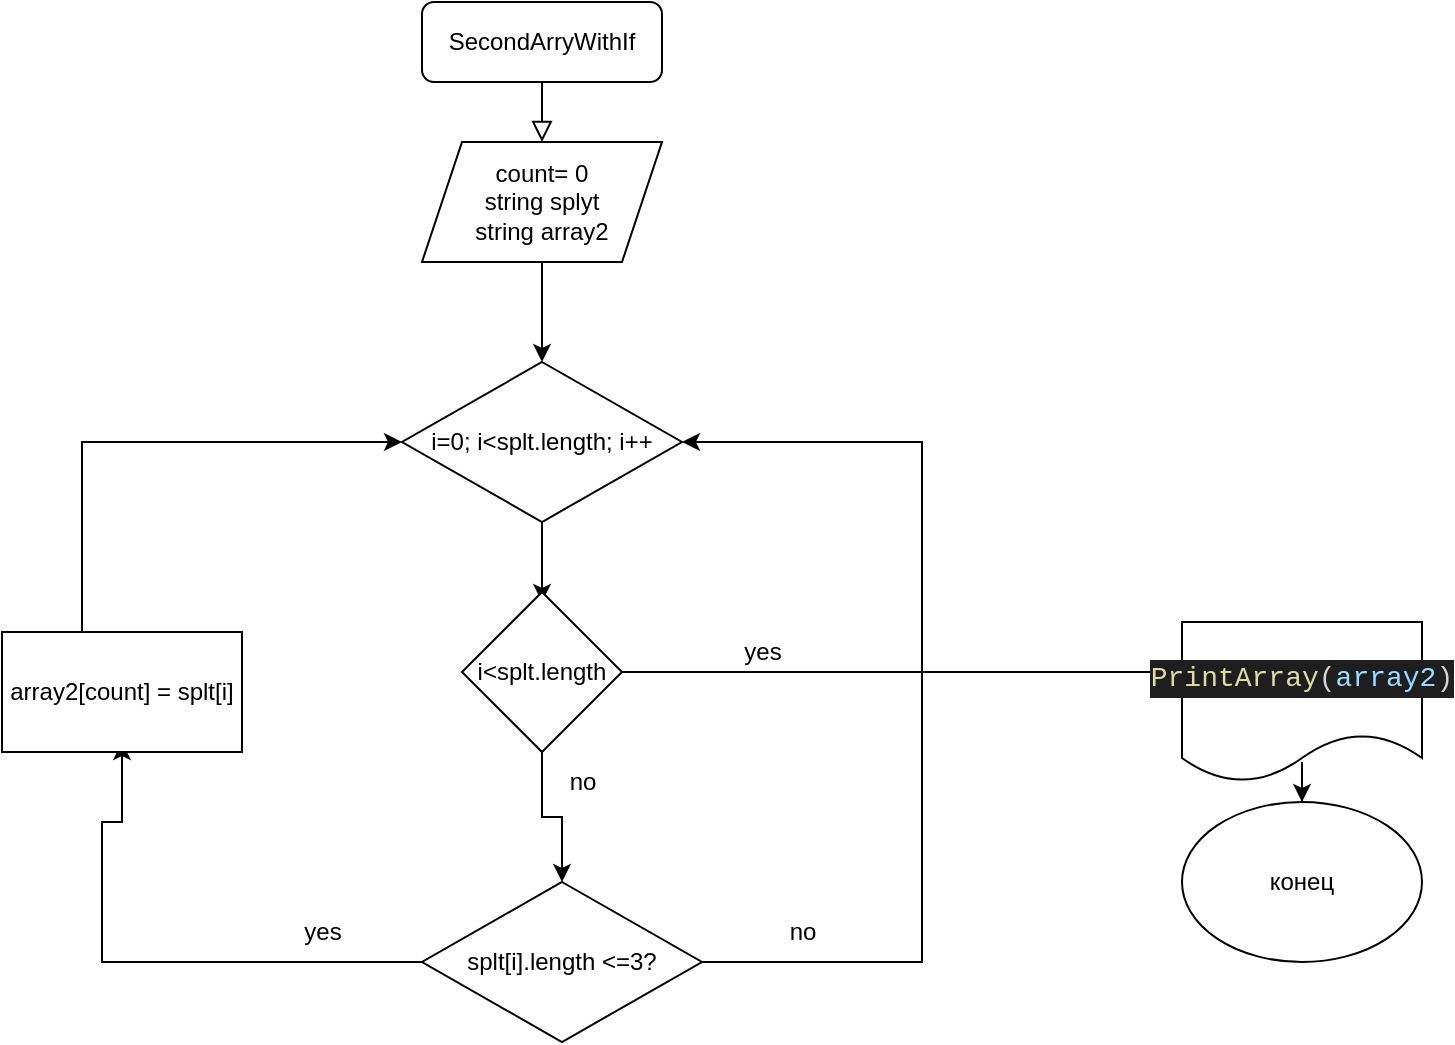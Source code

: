 <mxfile version="20.3.0" type="device"><diagram id="C5RBs43oDa-KdzZeNtuy" name="Page-1"><mxGraphModel dx="1278" dy="649" grid="1" gridSize="10" guides="1" tooltips="1" connect="1" arrows="1" fold="1" page="1" pageScale="1" pageWidth="827" pageHeight="1169" math="0" shadow="0"><root><mxCell id="WIyWlLk6GJQsqaUBKTNV-0"/><mxCell id="WIyWlLk6GJQsqaUBKTNV-1" parent="WIyWlLk6GJQsqaUBKTNV-0"/><mxCell id="WIyWlLk6GJQsqaUBKTNV-2" value="" style="rounded=0;html=1;jettySize=auto;orthogonalLoop=1;fontSize=11;endArrow=block;endFill=0;endSize=8;strokeWidth=1;shadow=0;labelBackgroundColor=none;edgeStyle=orthogonalEdgeStyle;entryX=0.5;entryY=0;entryDx=0;entryDy=0;" parent="WIyWlLk6GJQsqaUBKTNV-1" source="WIyWlLk6GJQsqaUBKTNV-3" target="uzKtaH-Dm5VQ-aVfpv_m-0" edge="1"><mxGeometry relative="1" as="geometry"><mxPoint x="220" y="170" as="targetPoint"/><Array as="points"/></mxGeometry></mxCell><mxCell id="WIyWlLk6GJQsqaUBKTNV-3" value="SecondArryWithIf" style="rounded=1;whiteSpace=wrap;html=1;fontSize=12;glass=0;strokeWidth=1;shadow=0;" parent="WIyWlLk6GJQsqaUBKTNV-1" vertex="1"><mxGeometry x="260" y="50" width="120" height="40" as="geometry"/></mxCell><mxCell id="uzKtaH-Dm5VQ-aVfpv_m-1" style="edgeStyle=orthogonalEdgeStyle;rounded=0;orthogonalLoop=1;jettySize=auto;html=1;" edge="1" parent="WIyWlLk6GJQsqaUBKTNV-1" source="uzKtaH-Dm5VQ-aVfpv_m-0"><mxGeometry relative="1" as="geometry"><mxPoint x="320" y="230" as="targetPoint"/></mxGeometry></mxCell><mxCell id="uzKtaH-Dm5VQ-aVfpv_m-0" value="count= 0&lt;br&gt;string splyt&lt;br&gt;string array2" style="shape=parallelogram;perimeter=parallelogramPerimeter;whiteSpace=wrap;html=1;fixedSize=1;" vertex="1" parent="WIyWlLk6GJQsqaUBKTNV-1"><mxGeometry x="260" y="120" width="120" height="60" as="geometry"/></mxCell><mxCell id="uzKtaH-Dm5VQ-aVfpv_m-3" style="edgeStyle=orthogonalEdgeStyle;rounded=0;orthogonalLoop=1;jettySize=auto;html=1;" edge="1" parent="WIyWlLk6GJQsqaUBKTNV-1" source="uzKtaH-Dm5VQ-aVfpv_m-2"><mxGeometry relative="1" as="geometry"><mxPoint x="320" y="350" as="targetPoint"/></mxGeometry></mxCell><mxCell id="uzKtaH-Dm5VQ-aVfpv_m-2" value="i=0; i&amp;lt;splt.length; i++" style="rhombus;whiteSpace=wrap;html=1;" vertex="1" parent="WIyWlLk6GJQsqaUBKTNV-1"><mxGeometry x="250" y="230" width="140" height="80" as="geometry"/></mxCell><mxCell id="uzKtaH-Dm5VQ-aVfpv_m-5" style="edgeStyle=orthogonalEdgeStyle;rounded=0;orthogonalLoop=1;jettySize=auto;html=1;entryX=0.5;entryY=0.917;entryDx=0;entryDy=0;entryPerimeter=0;" edge="1" parent="WIyWlLk6GJQsqaUBKTNV-1" source="uzKtaH-Dm5VQ-aVfpv_m-4" target="uzKtaH-Dm5VQ-aVfpv_m-10"><mxGeometry relative="1" as="geometry"><mxPoint x="110" y="430" as="targetPoint"/><Array as="points"><mxPoint x="100" y="530"/><mxPoint x="100" y="460"/><mxPoint x="110" y="460"/></Array></mxGeometry></mxCell><mxCell id="uzKtaH-Dm5VQ-aVfpv_m-7" style="edgeStyle=orthogonalEdgeStyle;rounded=0;orthogonalLoop=1;jettySize=auto;html=1;" edge="1" parent="WIyWlLk6GJQsqaUBKTNV-1" source="uzKtaH-Dm5VQ-aVfpv_m-4"><mxGeometry relative="1" as="geometry"><mxPoint x="390" y="270" as="targetPoint"/><Array as="points"><mxPoint x="510" y="530"/><mxPoint x="510" y="270"/></Array></mxGeometry></mxCell><mxCell id="uzKtaH-Dm5VQ-aVfpv_m-4" value="splt[i].length &amp;lt;=3?" style="rhombus;whiteSpace=wrap;html=1;" vertex="1" parent="WIyWlLk6GJQsqaUBKTNV-1"><mxGeometry x="260" y="490" width="140" height="80" as="geometry"/></mxCell><mxCell id="uzKtaH-Dm5VQ-aVfpv_m-6" value="yes" style="text;html=1;align=center;verticalAlign=middle;resizable=0;points=[];autosize=1;strokeColor=none;fillColor=none;" vertex="1" parent="WIyWlLk6GJQsqaUBKTNV-1"><mxGeometry x="190" y="500" width="40" height="30" as="geometry"/></mxCell><mxCell id="uzKtaH-Dm5VQ-aVfpv_m-9" value="no" style="text;html=1;align=center;verticalAlign=middle;resizable=0;points=[];autosize=1;strokeColor=none;fillColor=none;" vertex="1" parent="WIyWlLk6GJQsqaUBKTNV-1"><mxGeometry x="430" y="500" width="40" height="30" as="geometry"/></mxCell><mxCell id="uzKtaH-Dm5VQ-aVfpv_m-11" style="edgeStyle=orthogonalEdgeStyle;rounded=0;orthogonalLoop=1;jettySize=auto;html=1;entryX=0;entryY=0.5;entryDx=0;entryDy=0;" edge="1" parent="WIyWlLk6GJQsqaUBKTNV-1" source="uzKtaH-Dm5VQ-aVfpv_m-10" target="uzKtaH-Dm5VQ-aVfpv_m-2"><mxGeometry relative="1" as="geometry"><mxPoint x="110" y="250" as="targetPoint"/><Array as="points"><mxPoint x="90" y="270"/></Array></mxGeometry></mxCell><mxCell id="uzKtaH-Dm5VQ-aVfpv_m-10" value="array2[count] = splt[i]" style="rounded=0;whiteSpace=wrap;html=1;" vertex="1" parent="WIyWlLk6GJQsqaUBKTNV-1"><mxGeometry x="50" y="365" width="120" height="60" as="geometry"/></mxCell><mxCell id="uzKtaH-Dm5VQ-aVfpv_m-13" style="edgeStyle=orthogonalEdgeStyle;rounded=0;orthogonalLoop=1;jettySize=auto;html=1;" edge="1" parent="WIyWlLk6GJQsqaUBKTNV-1" source="uzKtaH-Dm5VQ-aVfpv_m-12" target="uzKtaH-Dm5VQ-aVfpv_m-4"><mxGeometry relative="1" as="geometry"/></mxCell><mxCell id="uzKtaH-Dm5VQ-aVfpv_m-15" style="edgeStyle=orthogonalEdgeStyle;rounded=0;orthogonalLoop=1;jettySize=auto;html=1;" edge="1" parent="WIyWlLk6GJQsqaUBKTNV-1" source="uzKtaH-Dm5VQ-aVfpv_m-12"><mxGeometry relative="1" as="geometry"><mxPoint x="640" y="385" as="targetPoint"/></mxGeometry></mxCell><mxCell id="uzKtaH-Dm5VQ-aVfpv_m-12" value="i&amp;lt;splt.length" style="rhombus;whiteSpace=wrap;html=1;" vertex="1" parent="WIyWlLk6GJQsqaUBKTNV-1"><mxGeometry x="280" y="345" width="80" height="80" as="geometry"/></mxCell><mxCell id="uzKtaH-Dm5VQ-aVfpv_m-14" value="no" style="text;html=1;align=center;verticalAlign=middle;resizable=0;points=[];autosize=1;strokeColor=none;fillColor=none;" vertex="1" parent="WIyWlLk6GJQsqaUBKTNV-1"><mxGeometry x="320" y="425" width="40" height="30" as="geometry"/></mxCell><mxCell id="uzKtaH-Dm5VQ-aVfpv_m-16" value="yes" style="text;html=1;align=center;verticalAlign=middle;resizable=0;points=[];autosize=1;strokeColor=none;fillColor=none;" vertex="1" parent="WIyWlLk6GJQsqaUBKTNV-1"><mxGeometry x="410" y="360" width="40" height="30" as="geometry"/></mxCell><mxCell id="uzKtaH-Dm5VQ-aVfpv_m-18" style="edgeStyle=orthogonalEdgeStyle;rounded=0;orthogonalLoop=1;jettySize=auto;html=1;" edge="1" parent="WIyWlLk6GJQsqaUBKTNV-1" source="uzKtaH-Dm5VQ-aVfpv_m-17" target="uzKtaH-Dm5VQ-aVfpv_m-19"><mxGeometry relative="1" as="geometry"><mxPoint x="700" y="490" as="targetPoint"/></mxGeometry></mxCell><mxCell id="uzKtaH-Dm5VQ-aVfpv_m-17" value="&lt;div style=&quot;color: rgb(212, 212, 212); background-color: rgb(30, 30, 30); font-family: Consolas, &amp;quot;Courier New&amp;quot;, monospace; font-size: 14px; line-height: 19px;&quot;&gt;&lt;span style=&quot;color: #dcdcaa;&quot;&gt;PrintArray&lt;/span&gt;(&lt;span style=&quot;color: #9cdcfe;&quot;&gt;array2&lt;/span&gt;)&lt;/div&gt;" style="shape=document;whiteSpace=wrap;html=1;boundedLbl=1;" vertex="1" parent="WIyWlLk6GJQsqaUBKTNV-1"><mxGeometry x="640" y="360" width="120" height="80" as="geometry"/></mxCell><mxCell id="uzKtaH-Dm5VQ-aVfpv_m-19" value="конец" style="ellipse;whiteSpace=wrap;html=1;" vertex="1" parent="WIyWlLk6GJQsqaUBKTNV-1"><mxGeometry x="640" y="450" width="120" height="80" as="geometry"/></mxCell></root></mxGraphModel></diagram></mxfile>